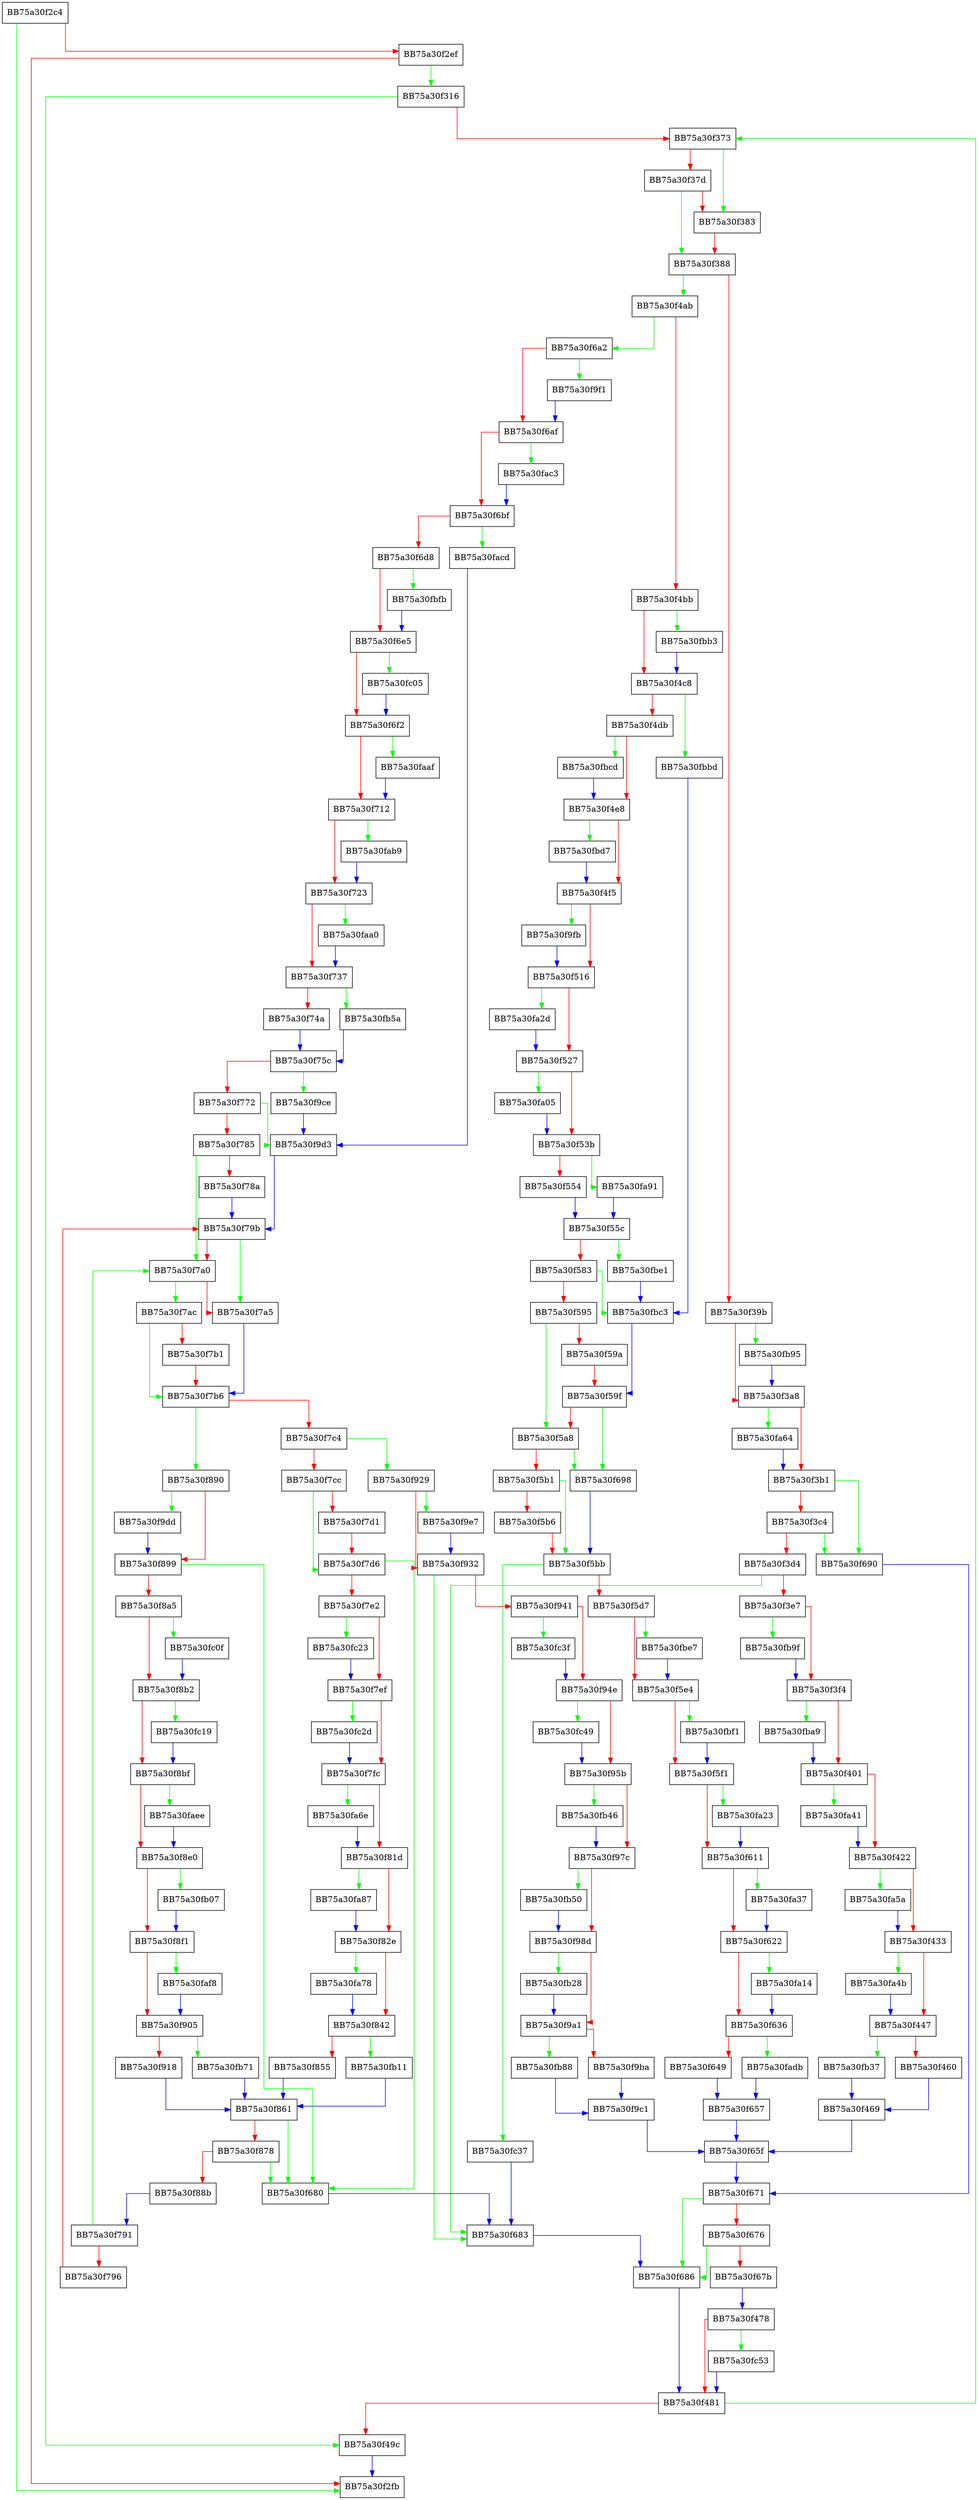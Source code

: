 digraph buildRootCache {
  node [shape="box"];
  graph [splines=ortho];
  BB75a30f2c4 -> BB75a30f2fb [color="green"];
  BB75a30f2c4 -> BB75a30f2ef [color="red"];
  BB75a30f2ef -> BB75a30f316 [color="green"];
  BB75a30f2ef -> BB75a30f2fb [color="red"];
  BB75a30f316 -> BB75a30f49c [color="green"];
  BB75a30f316 -> BB75a30f373 [color="red"];
  BB75a30f373 -> BB75a30f383 [color="green"];
  BB75a30f373 -> BB75a30f37d [color="red"];
  BB75a30f37d -> BB75a30f388 [color="green"];
  BB75a30f37d -> BB75a30f383 [color="red"];
  BB75a30f383 -> BB75a30f388 [color="red"];
  BB75a30f388 -> BB75a30f4ab [color="green"];
  BB75a30f388 -> BB75a30f39b [color="red"];
  BB75a30f39b -> BB75a30fb95 [color="green"];
  BB75a30f39b -> BB75a30f3a8 [color="red"];
  BB75a30f3a8 -> BB75a30fa64 [color="green"];
  BB75a30f3a8 -> BB75a30f3b1 [color="red"];
  BB75a30f3b1 -> BB75a30f690 [color="green"];
  BB75a30f3b1 -> BB75a30f3c4 [color="red"];
  BB75a30f3c4 -> BB75a30f690 [color="green"];
  BB75a30f3c4 -> BB75a30f3d4 [color="red"];
  BB75a30f3d4 -> BB75a30f683 [color="green"];
  BB75a30f3d4 -> BB75a30f3e7 [color="red"];
  BB75a30f3e7 -> BB75a30fb9f [color="green"];
  BB75a30f3e7 -> BB75a30f3f4 [color="red"];
  BB75a30f3f4 -> BB75a30fba9 [color="green"];
  BB75a30f3f4 -> BB75a30f401 [color="red"];
  BB75a30f401 -> BB75a30fa41 [color="green"];
  BB75a30f401 -> BB75a30f422 [color="red"];
  BB75a30f422 -> BB75a30fa5a [color="green"];
  BB75a30f422 -> BB75a30f433 [color="red"];
  BB75a30f433 -> BB75a30fa4b [color="green"];
  BB75a30f433 -> BB75a30f447 [color="red"];
  BB75a30f447 -> BB75a30fb37 [color="green"];
  BB75a30f447 -> BB75a30f460 [color="red"];
  BB75a30f460 -> BB75a30f469 [color="blue"];
  BB75a30f469 -> BB75a30f65f [color="blue"];
  BB75a30f478 -> BB75a30fc53 [color="green"];
  BB75a30f478 -> BB75a30f481 [color="red"];
  BB75a30f481 -> BB75a30f373 [color="green"];
  BB75a30f481 -> BB75a30f49c [color="red"];
  BB75a30f49c -> BB75a30f2fb [color="blue"];
  BB75a30f4ab -> BB75a30f6a2 [color="green"];
  BB75a30f4ab -> BB75a30f4bb [color="red"];
  BB75a30f4bb -> BB75a30fbb3 [color="green"];
  BB75a30f4bb -> BB75a30f4c8 [color="red"];
  BB75a30f4c8 -> BB75a30fbbd [color="green"];
  BB75a30f4c8 -> BB75a30f4db [color="red"];
  BB75a30f4db -> BB75a30fbcd [color="green"];
  BB75a30f4db -> BB75a30f4e8 [color="red"];
  BB75a30f4e8 -> BB75a30fbd7 [color="green"];
  BB75a30f4e8 -> BB75a30f4f5 [color="red"];
  BB75a30f4f5 -> BB75a30f9fb [color="green"];
  BB75a30f4f5 -> BB75a30f516 [color="red"];
  BB75a30f516 -> BB75a30fa2d [color="green"];
  BB75a30f516 -> BB75a30f527 [color="red"];
  BB75a30f527 -> BB75a30fa05 [color="green"];
  BB75a30f527 -> BB75a30f53b [color="red"];
  BB75a30f53b -> BB75a30fa91 [color="green"];
  BB75a30f53b -> BB75a30f554 [color="red"];
  BB75a30f554 -> BB75a30f55c [color="blue"];
  BB75a30f55c -> BB75a30fbe1 [color="green"];
  BB75a30f55c -> BB75a30f583 [color="red"];
  BB75a30f583 -> BB75a30fbc3 [color="green"];
  BB75a30f583 -> BB75a30f595 [color="red"];
  BB75a30f595 -> BB75a30f5a8 [color="green"];
  BB75a30f595 -> BB75a30f59a [color="red"];
  BB75a30f59a -> BB75a30f59f [color="red"];
  BB75a30f59f -> BB75a30f698 [color="green"];
  BB75a30f59f -> BB75a30f5a8 [color="red"];
  BB75a30f5a8 -> BB75a30f698 [color="green"];
  BB75a30f5a8 -> BB75a30f5b1 [color="red"];
  BB75a30f5b1 -> BB75a30f5bb [color="green"];
  BB75a30f5b1 -> BB75a30f5b6 [color="red"];
  BB75a30f5b6 -> BB75a30f5bb [color="red"];
  BB75a30f5bb -> BB75a30fc37 [color="green"];
  BB75a30f5bb -> BB75a30f5d7 [color="red"];
  BB75a30f5d7 -> BB75a30fbe7 [color="green"];
  BB75a30f5d7 -> BB75a30f5e4 [color="red"];
  BB75a30f5e4 -> BB75a30fbf1 [color="green"];
  BB75a30f5e4 -> BB75a30f5f1 [color="red"];
  BB75a30f5f1 -> BB75a30fa23 [color="green"];
  BB75a30f5f1 -> BB75a30f611 [color="red"];
  BB75a30f611 -> BB75a30fa37 [color="green"];
  BB75a30f611 -> BB75a30f622 [color="red"];
  BB75a30f622 -> BB75a30fa14 [color="green"];
  BB75a30f622 -> BB75a30f636 [color="red"];
  BB75a30f636 -> BB75a30fadb [color="green"];
  BB75a30f636 -> BB75a30f649 [color="red"];
  BB75a30f649 -> BB75a30f657 [color="blue"];
  BB75a30f657 -> BB75a30f65f [color="blue"];
  BB75a30f65f -> BB75a30f671 [color="blue"];
  BB75a30f671 -> BB75a30f686 [color="green"];
  BB75a30f671 -> BB75a30f676 [color="red"];
  BB75a30f676 -> BB75a30f686 [color="green"];
  BB75a30f676 -> BB75a30f67b [color="red"];
  BB75a30f67b -> BB75a30f478 [color="blue"];
  BB75a30f680 -> BB75a30f683 [color="blue"];
  BB75a30f683 -> BB75a30f686 [color="blue"];
  BB75a30f686 -> BB75a30f481 [color="blue"];
  BB75a30f690 -> BB75a30f671 [color="blue"];
  BB75a30f698 -> BB75a30f5bb [color="blue"];
  BB75a30f6a2 -> BB75a30f9f1 [color="green"];
  BB75a30f6a2 -> BB75a30f6af [color="red"];
  BB75a30f6af -> BB75a30fac3 [color="green"];
  BB75a30f6af -> BB75a30f6bf [color="red"];
  BB75a30f6bf -> BB75a30facd [color="green"];
  BB75a30f6bf -> BB75a30f6d8 [color="red"];
  BB75a30f6d8 -> BB75a30fbfb [color="green"];
  BB75a30f6d8 -> BB75a30f6e5 [color="red"];
  BB75a30f6e5 -> BB75a30fc05 [color="green"];
  BB75a30f6e5 -> BB75a30f6f2 [color="red"];
  BB75a30f6f2 -> BB75a30faaf [color="green"];
  BB75a30f6f2 -> BB75a30f712 [color="red"];
  BB75a30f712 -> BB75a30fab9 [color="green"];
  BB75a30f712 -> BB75a30f723 [color="red"];
  BB75a30f723 -> BB75a30faa0 [color="green"];
  BB75a30f723 -> BB75a30f737 [color="red"];
  BB75a30f737 -> BB75a30fb5a [color="green"];
  BB75a30f737 -> BB75a30f74a [color="red"];
  BB75a30f74a -> BB75a30f75c [color="blue"];
  BB75a30f75c -> BB75a30f9ce [color="green"];
  BB75a30f75c -> BB75a30f772 [color="red"];
  BB75a30f772 -> BB75a30f9d3 [color="green"];
  BB75a30f772 -> BB75a30f785 [color="red"];
  BB75a30f785 -> BB75a30f7a0 [color="green"];
  BB75a30f785 -> BB75a30f78a [color="red"];
  BB75a30f78a -> BB75a30f79b [color="blue"];
  BB75a30f791 -> BB75a30f7a0 [color="green"];
  BB75a30f791 -> BB75a30f796 [color="red"];
  BB75a30f796 -> BB75a30f79b [color="red"];
  BB75a30f79b -> BB75a30f7a5 [color="green"];
  BB75a30f79b -> BB75a30f7a0 [color="red"];
  BB75a30f7a0 -> BB75a30f7ac [color="green"];
  BB75a30f7a0 -> BB75a30f7a5 [color="red"];
  BB75a30f7a5 -> BB75a30f7b6 [color="blue"];
  BB75a30f7ac -> BB75a30f7b6 [color="green"];
  BB75a30f7ac -> BB75a30f7b1 [color="red"];
  BB75a30f7b1 -> BB75a30f7b6 [color="red"];
  BB75a30f7b6 -> BB75a30f890 [color="green"];
  BB75a30f7b6 -> BB75a30f7c4 [color="red"];
  BB75a30f7c4 -> BB75a30f929 [color="green"];
  BB75a30f7c4 -> BB75a30f7cc [color="red"];
  BB75a30f7cc -> BB75a30f7d6 [color="green"];
  BB75a30f7cc -> BB75a30f7d1 [color="red"];
  BB75a30f7d1 -> BB75a30f7d6 [color="red"];
  BB75a30f7d6 -> BB75a30f680 [color="green"];
  BB75a30f7d6 -> BB75a30f7e2 [color="red"];
  BB75a30f7e2 -> BB75a30fc23 [color="green"];
  BB75a30f7e2 -> BB75a30f7ef [color="red"];
  BB75a30f7ef -> BB75a30fc2d [color="green"];
  BB75a30f7ef -> BB75a30f7fc [color="red"];
  BB75a30f7fc -> BB75a30fa6e [color="green"];
  BB75a30f7fc -> BB75a30f81d [color="red"];
  BB75a30f81d -> BB75a30fa87 [color="green"];
  BB75a30f81d -> BB75a30f82e [color="red"];
  BB75a30f82e -> BB75a30fa78 [color="green"];
  BB75a30f82e -> BB75a30f842 [color="red"];
  BB75a30f842 -> BB75a30fb11 [color="green"];
  BB75a30f842 -> BB75a30f855 [color="red"];
  BB75a30f855 -> BB75a30f861 [color="blue"];
  BB75a30f861 -> BB75a30f680 [color="green"];
  BB75a30f861 -> BB75a30f878 [color="red"];
  BB75a30f878 -> BB75a30f680 [color="green"];
  BB75a30f878 -> BB75a30f88b [color="red"];
  BB75a30f88b -> BB75a30f791 [color="blue"];
  BB75a30f890 -> BB75a30f9dd [color="green"];
  BB75a30f890 -> BB75a30f899 [color="red"];
  BB75a30f899 -> BB75a30f680 [color="green"];
  BB75a30f899 -> BB75a30f8a5 [color="red"];
  BB75a30f8a5 -> BB75a30fc0f [color="green"];
  BB75a30f8a5 -> BB75a30f8b2 [color="red"];
  BB75a30f8b2 -> BB75a30fc19 [color="green"];
  BB75a30f8b2 -> BB75a30f8bf [color="red"];
  BB75a30f8bf -> BB75a30faee [color="green"];
  BB75a30f8bf -> BB75a30f8e0 [color="red"];
  BB75a30f8e0 -> BB75a30fb07 [color="green"];
  BB75a30f8e0 -> BB75a30f8f1 [color="red"];
  BB75a30f8f1 -> BB75a30faf8 [color="green"];
  BB75a30f8f1 -> BB75a30f905 [color="red"];
  BB75a30f905 -> BB75a30fb71 [color="green"];
  BB75a30f905 -> BB75a30f918 [color="red"];
  BB75a30f918 -> BB75a30f861 [color="blue"];
  BB75a30f929 -> BB75a30f9e7 [color="green"];
  BB75a30f929 -> BB75a30f932 [color="red"];
  BB75a30f932 -> BB75a30f683 [color="green"];
  BB75a30f932 -> BB75a30f941 [color="red"];
  BB75a30f941 -> BB75a30fc3f [color="green"];
  BB75a30f941 -> BB75a30f94e [color="red"];
  BB75a30f94e -> BB75a30fc49 [color="green"];
  BB75a30f94e -> BB75a30f95b [color="red"];
  BB75a30f95b -> BB75a30fb46 [color="green"];
  BB75a30f95b -> BB75a30f97c [color="red"];
  BB75a30f97c -> BB75a30fb50 [color="green"];
  BB75a30f97c -> BB75a30f98d [color="red"];
  BB75a30f98d -> BB75a30fb28 [color="green"];
  BB75a30f98d -> BB75a30f9a1 [color="red"];
  BB75a30f9a1 -> BB75a30fb88 [color="green"];
  BB75a30f9a1 -> BB75a30f9ba [color="red"];
  BB75a30f9ba -> BB75a30f9c1 [color="blue"];
  BB75a30f9c1 -> BB75a30f65f [color="blue"];
  BB75a30f9ce -> BB75a30f9d3 [color="blue"];
  BB75a30f9d3 -> BB75a30f79b [color="blue"];
  BB75a30f9dd -> BB75a30f899 [color="blue"];
  BB75a30f9e7 -> BB75a30f932 [color="blue"];
  BB75a30f9f1 -> BB75a30f6af [color="blue"];
  BB75a30f9fb -> BB75a30f516 [color="blue"];
  BB75a30fa05 -> BB75a30f53b [color="blue"];
  BB75a30fa14 -> BB75a30f636 [color="blue"];
  BB75a30fa23 -> BB75a30f611 [color="blue"];
  BB75a30fa2d -> BB75a30f527 [color="blue"];
  BB75a30fa37 -> BB75a30f622 [color="blue"];
  BB75a30fa41 -> BB75a30f422 [color="blue"];
  BB75a30fa4b -> BB75a30f447 [color="blue"];
  BB75a30fa5a -> BB75a30f433 [color="blue"];
  BB75a30fa64 -> BB75a30f3b1 [color="blue"];
  BB75a30fa6e -> BB75a30f81d [color="blue"];
  BB75a30fa78 -> BB75a30f842 [color="blue"];
  BB75a30fa87 -> BB75a30f82e [color="blue"];
  BB75a30fa91 -> BB75a30f55c [color="blue"];
  BB75a30faa0 -> BB75a30f737 [color="blue"];
  BB75a30faaf -> BB75a30f712 [color="blue"];
  BB75a30fab9 -> BB75a30f723 [color="blue"];
  BB75a30fac3 -> BB75a30f6bf [color="blue"];
  BB75a30facd -> BB75a30f9d3 [color="blue"];
  BB75a30fadb -> BB75a30f657 [color="blue"];
  BB75a30faee -> BB75a30f8e0 [color="blue"];
  BB75a30faf8 -> BB75a30f905 [color="blue"];
  BB75a30fb07 -> BB75a30f8f1 [color="blue"];
  BB75a30fb11 -> BB75a30f861 [color="blue"];
  BB75a30fb28 -> BB75a30f9a1 [color="blue"];
  BB75a30fb37 -> BB75a30f469 [color="blue"];
  BB75a30fb46 -> BB75a30f97c [color="blue"];
  BB75a30fb50 -> BB75a30f98d [color="blue"];
  BB75a30fb5a -> BB75a30f75c [color="blue"];
  BB75a30fb71 -> BB75a30f861 [color="blue"];
  BB75a30fb88 -> BB75a30f9c1 [color="blue"];
  BB75a30fb95 -> BB75a30f3a8 [color="blue"];
  BB75a30fb9f -> BB75a30f3f4 [color="blue"];
  BB75a30fba9 -> BB75a30f401 [color="blue"];
  BB75a30fbb3 -> BB75a30f4c8 [color="blue"];
  BB75a30fbbd -> BB75a30fbc3 [color="blue"];
  BB75a30fbc3 -> BB75a30f59f [color="blue"];
  BB75a30fbcd -> BB75a30f4e8 [color="blue"];
  BB75a30fbd7 -> BB75a30f4f5 [color="blue"];
  BB75a30fbe1 -> BB75a30fbc3 [color="blue"];
  BB75a30fbe7 -> BB75a30f5e4 [color="blue"];
  BB75a30fbf1 -> BB75a30f5f1 [color="blue"];
  BB75a30fbfb -> BB75a30f6e5 [color="blue"];
  BB75a30fc05 -> BB75a30f6f2 [color="blue"];
  BB75a30fc0f -> BB75a30f8b2 [color="blue"];
  BB75a30fc19 -> BB75a30f8bf [color="blue"];
  BB75a30fc23 -> BB75a30f7ef [color="blue"];
  BB75a30fc2d -> BB75a30f7fc [color="blue"];
  BB75a30fc37 -> BB75a30f683 [color="blue"];
  BB75a30fc3f -> BB75a30f94e [color="blue"];
  BB75a30fc49 -> BB75a30f95b [color="blue"];
  BB75a30fc53 -> BB75a30f481 [color="blue"];
}